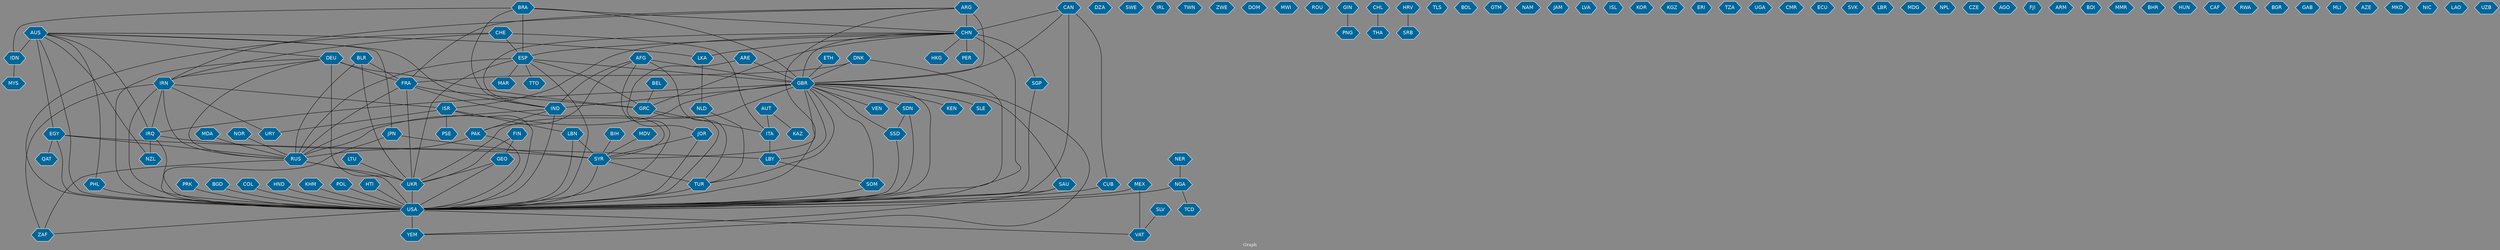 // Countries together in item graph
graph {
	graph [bgcolor="#888888" fontcolor=white fontsize=12 label="Graph" outputorder=edgesfirst overlap=prism]
	node [color=white fillcolor="#006699" fontcolor=white fontname=Helvetica shape=hexagon style=filled]
	edge [arrowhead=open color=black fontcolor=white fontname=Courier fontsize=12]
		CAN [label=CAN]
		GRC [label=GRC]
		IND [label=IND]
		AUS [label=AUS]
		IRN [label=IRN]
		USA [label=USA]
		DZA [label=DZA]
		GBR [label=GBR]
		SWE [label=SWE]
		SYR [label=SYR]
		LBN [label=LBN]
		VEN [label=VEN]
		DNK [label=DNK]
		IRL [label=IRL]
		SGP [label=SGP]
		CHN [label=CHN]
		UKR [label=UKR]
		RUS [label=RUS]
		LBY [label=LBY]
		EGY [label=EGY]
		HKG [label=HKG]
		MEX [label=MEX]
		JOR [label=JOR]
		TWN [label=TWN]
		DEU [label=DEU]
		PAK [label=PAK]
		IRQ [label=IRQ]
		AFG [label=AFG]
		TUR [label=TUR]
		SDN [label=SDN]
		IDN [label=IDN]
		BLR [label=BLR]
		ISR [label=ISR]
		PSE [label=PSE]
		NGA [label=NGA]
		BRA [label=BRA]
		ESP [label=ESP]
		ZWE [label=ZWE]
		KEN [label=KEN]
		DOM [label=DOM]
		JPN [label=JPN]
		NOR [label=NOR]
		ARE [label=ARE]
		ARG [label=ARG]
		PRK [label=PRK]
		CHE [label=CHE]
		FRA [label=FRA]
		MWI [label=MWI]
		ROU [label=ROU]
		LKA [label=LKA]
		GIN [label=GIN]
		PNG [label=PNG]
		MAR [label=MAR]
		ITA [label=ITA]
		QAT [label=QAT]
		VAT [label=VAT]
		SLE [label=SLE]
		YEM [label=YEM]
		TCD [label=TCD]
		CUB [label=CUB]
		URY [label=URY]
		BGD [label=BGD]
		THA [label=THA]
		HRV [label=HRV]
		MDV [label=MDV]
		COL [label=COL]
		LTU [label=LTU]
		AUT [label=AUT]
		ZAF [label=ZAF]
		SSD [label=SSD]
		ETH [label=ETH]
		GEO [label=GEO]
		SAU [label=SAU]
		TLS [label=TLS]
		BOL [label=BOL]
		GTM [label=GTM]
		HND [label=HND]
		NAM [label=NAM]
		PER [label=PER]
		SRB [label=SRB]
		JAM [label=JAM]
		BEL [label=BEL]
		NLD [label=NLD]
		KHM [label=KHM]
		LVA [label=LVA]
		MYS [label=MYS]
		ISL [label=ISL]
		CHL [label=CHL]
		NER [label=NER]
		POL [label=POL]
		KOR [label=KOR]
		FIN [label=FIN]
		SOM [label=SOM]
		KGZ [label=KGZ]
		HTI [label=HTI]
		ERI [label=ERI]
		MDA [label=MDA]
		TZA [label=TZA]
		UGA [label=UGA]
		CMR [label=CMR]
		ECU [label=ECU]
		SVK [label=SVK]
		LBR [label=LBR]
		KAZ [label=KAZ]
		NZL [label=NZL]
		MDG [label=MDG]
		NPL [label=NPL]
		CZE [label=CZE]
		AGO [label=AGO]
		FJI [label=FJI]
		ARM [label=ARM]
		BDI [label=BDI]
		MMR [label=MMR]
		BHR [label=BHR]
		PHL [label=PHL]
		HUN [label=HUN]
		TTO [label=TTO]
		CAF [label=CAF]
		SLV [label=SLV]
		RWA [label=RWA]
		BGR [label=BGR]
		GAB [label=GAB]
		MLI [label=MLI]
		BIH [label=BIH]
		AZE [label=AZE]
		MKD [label=MKD]
		NIC [label=NIC]
		LAO [label=LAO]
		UZB [label=UZB]
			IDN -- MYS [weight=1]
			SYR -- TUR [weight=11]
			USA -- VAT [weight=1]
			GEO -- UKR [weight=1]
			DEU -- IRN [weight=2]
			CAN -- USA [weight=4]
			SAU -- YEM [weight=1]
			ARG -- USA [weight=1]
			GBR -- YEM [weight=2]
			BRA -- ESP [weight=2]
			CHN -- ISR [weight=1]
			IND -- RUS [weight=1]
			CAN -- GBR [weight=2]
			GBR -- KEN [weight=2]
			CHE -- ITA [weight=2]
			AFG -- GBR [weight=2]
			JOR -- SYR [weight=1]
			IND -- PAK [weight=2]
			AFG -- USA [weight=1]
			CHE -- USA [weight=1]
			GBR -- SOM [weight=3]
			BEL -- GRC [weight=4]
			HRV -- SRB [weight=2]
			IRN -- ISR [weight=11]
			RUS -- ZAF [weight=1]
			SDN -- SSD [weight=8]
			USA -- YEM [weight=5]
			DEU -- GRC [weight=13]
			BGD -- USA [weight=4]
			LBY -- SOM [weight=3]
			CHE -- ESP [weight=2]
			CHN -- ESP [weight=1]
			PRK -- USA [weight=1]
			ARG -- CHN [weight=4]
			BLR -- UKR [weight=23]
			ISR -- LBN [weight=1]
			ESP -- TTO [weight=1]
			ARE -- GBR [weight=2]
			TUR -- USA [weight=3]
			AUS -- EGY [weight=3]
			NGA -- USA [weight=1]
			DEU -- RUS [weight=15]
			JPN -- USA [weight=1]
			EGY -- QAT [weight=2]
			CHN -- USA [weight=10]
			AUS -- USA [weight=1]
			CHN -- GBR [weight=1]
			NOR -- RUS [weight=1]
			SLV -- VAT [weight=2]
			BLR -- RUS [weight=1]
			BRA -- GBR [weight=1]
			ARG -- IRN [weight=1]
			ESP -- UKR [weight=2]
			CHN -- IND [weight=1]
			NLD -- TUR [weight=1]
			AUS -- IRQ [weight=3]
			GBR -- LBY [weight=5]
			KHM -- USA [weight=1]
			CAN -- CHN [weight=3]
			EGY -- USA [weight=2]
			GBR -- SLE [weight=1]
			CHN -- GRC [weight=1]
			GBR -- IND [weight=2]
			LKA -- NLD [weight=1]
			ARE -- JOR [weight=2]
			ARG -- FRA [weight=1]
			LBN -- SYR [weight=4]
			UKR -- USA [weight=24]
			IRQ -- SYR [weight=9]
			IRN -- URY [weight=5]
			IRQ -- NZL [weight=1]
			ISR -- USA [weight=9]
			GEO -- USA [weight=3]
			AUS -- PHL [weight=1]
			GBR -- RUS [weight=5]
			AUS -- JPN [weight=1]
			FRA -- GRC [weight=2]
			ESP -- RUS [weight=2]
			AUS -- IDN [weight=12]
			POL -- USA [weight=2]
			GBR -- IRQ [weight=1]
			CHL -- THA [weight=2]
			CHN -- PER [weight=1]
			FIN -- UKR [weight=1]
			GBR -- SYR [weight=7]
			AFG -- IND [weight=1]
			GBR -- SDN [weight=1]
			IRN -- RUS [weight=2]
			AUT -- ITA [weight=1]
			GIN -- PNG [weight=1]
			USA -- ZAF [weight=2]
			ISR -- PSE [weight=5]
			HND -- USA [weight=1]
			PHL -- USA [weight=2]
			AUS -- DEU [weight=1]
			PAK -- USA [weight=1]
			IRN -- IRQ [weight=1]
			ESP -- GRC [weight=1]
			CHN -- LKA [weight=1]
			HTI -- USA [weight=1]
			LTU -- UKR [weight=2]
			AUS -- NZL [weight=1]
			CHN -- SGP [weight=1]
			FRA -- SYR [weight=2]
			MEX -- USA [weight=7]
			CAN -- CUB [weight=2]
			AUS -- LKA [weight=1]
			PAK -- RUS [weight=1]
			SSD -- USA [weight=1]
			SOM -- USA [weight=2]
			RUS -- UKR [weight=55]
			FRA -- RUS [weight=12]
			IRN -- USA [weight=15]
			GRC -- USA [weight=2]
			MDV -- SYR [weight=1]
			ESP -- GBR [weight=1]
			GBR -- SSD [weight=1]
			BLR -- FRA [weight=1]
			MEX -- VAT [weight=3]
			EGY -- LBY [weight=21]
			ESP -- USA [weight=2]
			BRA -- CHN [weight=1]
			NGA -- TCD [weight=1]
			GBR -- USA [weight=9]
			SDN -- USA [weight=1]
			SGP -- USA [weight=1]
			CHE -- IRN [weight=1]
			AUT -- KAZ [weight=1]
			GRC -- ITA [weight=1]
			SYR -- USA [weight=18]
			DEU -- UKR [weight=27]
			FIN -- GEO [weight=1]
			DNK -- USA [weight=1]
			ITA -- LBY [weight=4]
			IRN -- ZAF [weight=3]
			EGY -- RUS [weight=2]
			DNK -- GBR [weight=1]
			BIH -- SYR [weight=1]
			IRQ -- USA [weight=12]
			NER -- NGA [weight=2]
			LBN -- USA [weight=3]
			ETH -- GBR [weight=1]
			AUS -- IND [weight=1]
			ARG -- GBR [weight=1]
			GBR -- TUR [weight=1]
			BRA -- IDN [weight=2]
			DEU -- FRA [weight=13]
			JPN -- SYR [weight=1]
			MDA -- RUS [weight=1]
			GBR -- UKR [weight=5]
			AFG -- TUR [weight=3]
			RUS -- USA [weight=17]
			GBR -- SAU [weight=1]
			DEU -- USA [weight=11]
			CUB -- USA [weight=5]
			DNK -- FRA [weight=2]
			COL -- USA [weight=1]
			ESP -- MAR [weight=1]
			JOR -- USA [weight=2]
			ISR -- URY [weight=5]
			GBR -- VEN [weight=1]
			FRA -- UKR [weight=13]
			AFG -- PAK [weight=3]
			IND -- USA [weight=3]
			BRA -- IND [weight=1]
			CHN -- HKG [weight=1]
			SAU -- USA [weight=2]
}